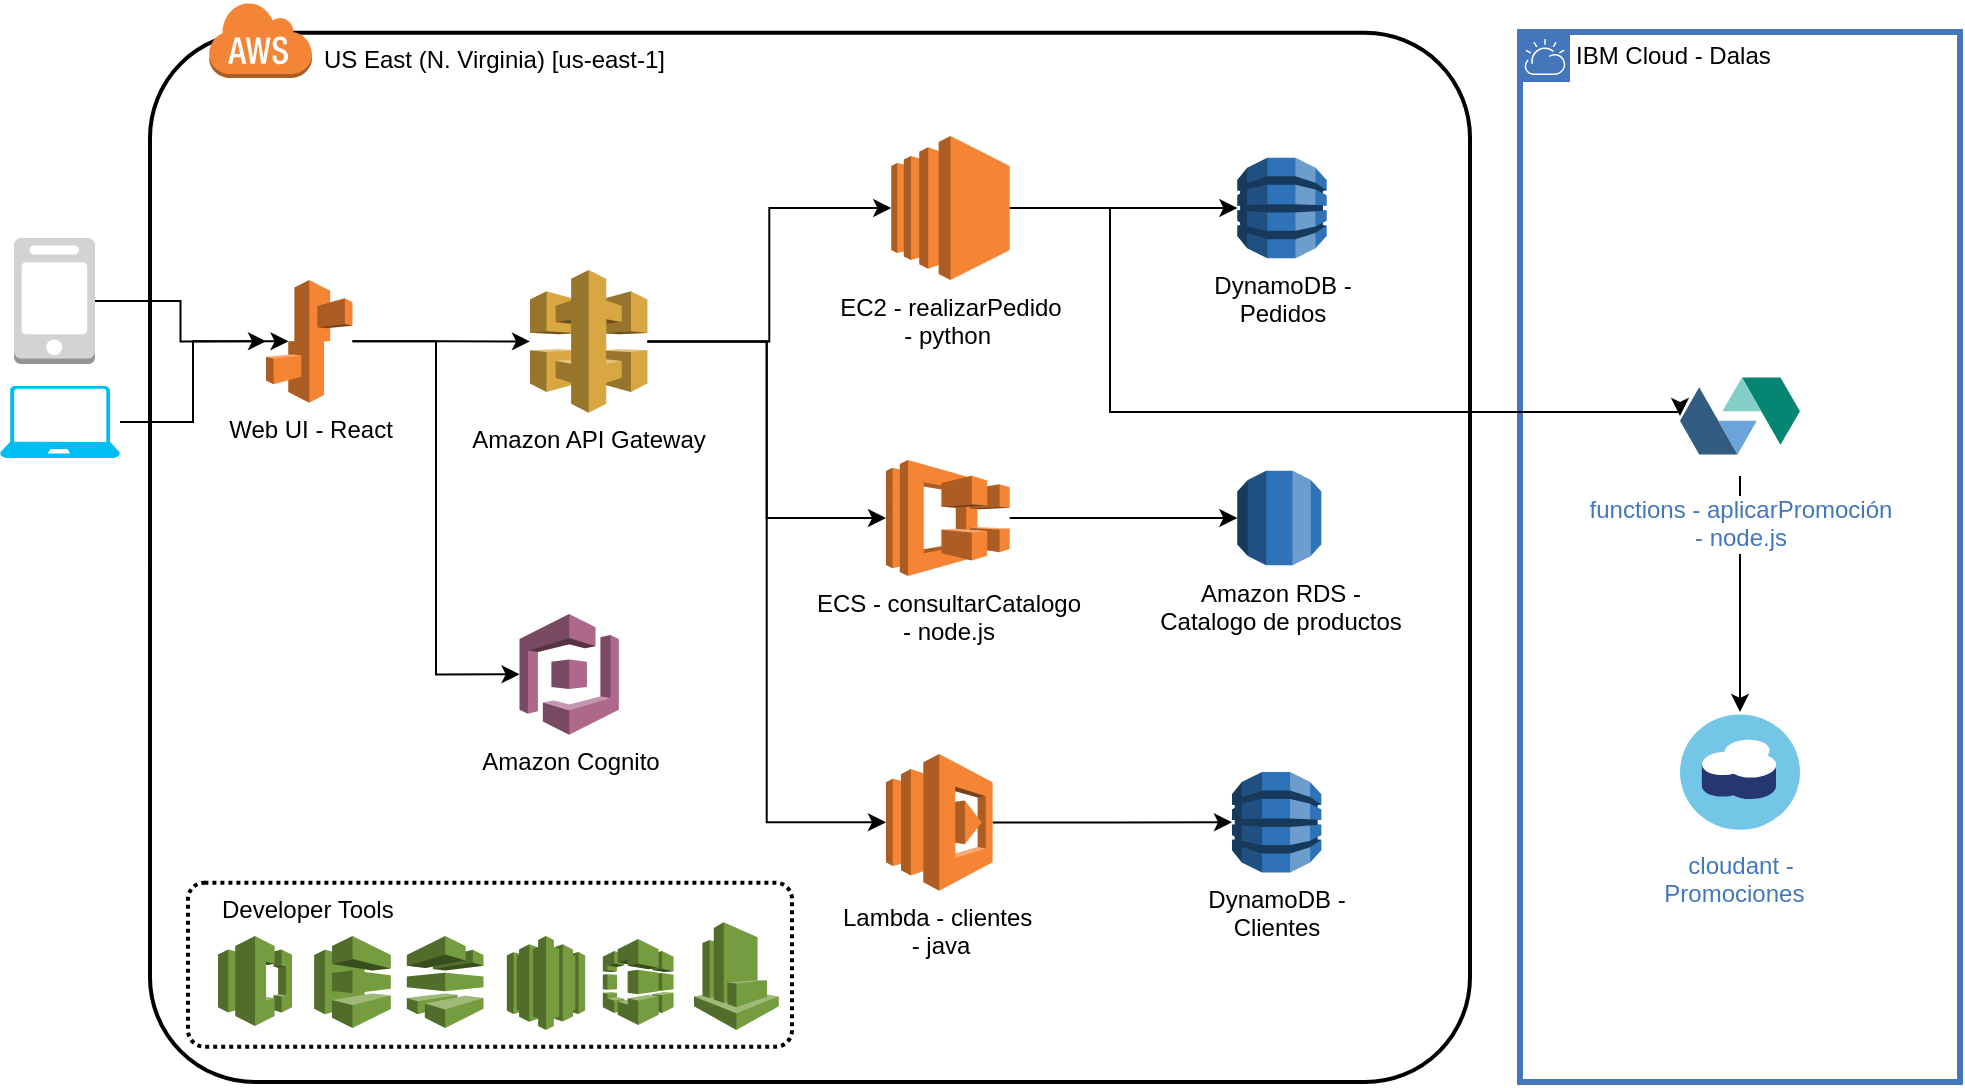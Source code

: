 <mxfile version="14.4.8" type="github">
  <diagram id="wXytYz6GHPizOOvA7uhq" name="Page-1">
    <mxGraphModel dx="1237" dy="548" grid="1" gridSize="10" guides="1" tooltips="1" connect="1" arrows="1" fold="1" page="1" pageScale="1" pageWidth="850" pageHeight="1100" math="0" shadow="0">
      <root>
        <mxCell id="0" />
        <mxCell id="1" parent="0" />
        <mxCell id="CeHKK5YrfXnOBCgka7Jv-1" value="" style="rounded=1;arcSize=10;dashed=0;fillColor=none;gradientColor=none;strokeWidth=2;" vertex="1" parent="1">
          <mxGeometry x="183" y="69.413" width="660" height="524.629" as="geometry" />
        </mxCell>
        <mxCell id="CeHKK5YrfXnOBCgka7Jv-2" value="" style="dashed=0;html=1;shape=mxgraph.aws3.cloud;fillColor=#F58536;gradientColor=none;dashed=0;" vertex="1" parent="1">
          <mxGeometry x="212.18" y="53.65" width="51.82" height="38.35" as="geometry" />
        </mxCell>
        <mxCell id="CeHKK5YrfXnOBCgka7Jv-3" value="US East (N. Virginia) [us-east-1]" style="text;whiteSpace=wrap;html=1;" vertex="1" parent="1">
          <mxGeometry x="268.002" y="69.415" width="219.197" height="28.153" as="geometry" />
        </mxCell>
        <mxCell id="CeHKK5YrfXnOBCgka7Jv-4" value="DynamoDB - &lt;br&gt;Clientes" style="outlineConnect=0;dashed=0;verticalLabelPosition=bottom;verticalAlign=top;align=center;html=1;shape=mxgraph.aws3.dynamo_db;fillColor=#2E73B8;gradientColor=none;" vertex="1" parent="1">
          <mxGeometry x="723.997" y="438.998" width="44.684" height="50.274" as="geometry" />
        </mxCell>
        <mxCell id="CeHKK5YrfXnOBCgka7Jv-5" value="Amazon RDS - &lt;br&gt;Catalogo de productos" style="outlineConnect=0;dashed=0;verticalLabelPosition=bottom;verticalAlign=top;align=center;html=1;shape=mxgraph.aws3.rds;fillColor=#2E73B8;gradientColor=none;" vertex="1" parent="1">
          <mxGeometry x="726.667" y="288.373" width="42.009" height="47.258" as="geometry" />
        </mxCell>
        <mxCell id="CeHKK5YrfXnOBCgka7Jv-6" style="edgeStyle=orthogonalEdgeStyle;rounded=0;orthogonalLoop=1;jettySize=auto;html=1;" edge="1" parent="1" source="CeHKK5YrfXnOBCgka7Jv-7" target="CeHKK5YrfXnOBCgka7Jv-4">
          <mxGeometry relative="1" as="geometry" />
        </mxCell>
        <mxCell id="CeHKK5YrfXnOBCgka7Jv-7" value="Lambda - clientes&amp;nbsp;&lt;br&gt;- java" style="outlineConnect=0;dashed=0;verticalLabelPosition=bottom;verticalAlign=top;align=center;html=1;shape=mxgraph.aws3.lambda;fillColor=#F58534;gradientColor=none;" vertex="1" parent="1">
          <mxGeometry x="551.002" y="429.95" width="53.291" height="68.373" as="geometry" />
        </mxCell>
        <mxCell id="CeHKK5YrfXnOBCgka7Jv-8" style="edgeStyle=orthogonalEdgeStyle;rounded=0;orthogonalLoop=1;jettySize=auto;html=1;entryX=0;entryY=0.5;entryDx=0;entryDy=0;entryPerimeter=0;" edge="1" parent="1" source="CeHKK5YrfXnOBCgka7Jv-11" target="CeHKK5YrfXnOBCgka7Jv-7">
          <mxGeometry relative="1" as="geometry" />
        </mxCell>
        <mxCell id="CeHKK5YrfXnOBCgka7Jv-9" style="edgeStyle=orthogonalEdgeStyle;rounded=0;orthogonalLoop=1;jettySize=auto;html=1;entryX=0;entryY=0.5;entryDx=0;entryDy=0;entryPerimeter=0;" edge="1" parent="1" source="CeHKK5YrfXnOBCgka7Jv-11" target="CeHKK5YrfXnOBCgka7Jv-22">
          <mxGeometry relative="1" as="geometry" />
        </mxCell>
        <mxCell id="CeHKK5YrfXnOBCgka7Jv-10" style="edgeStyle=orthogonalEdgeStyle;rounded=0;orthogonalLoop=1;jettySize=auto;html=1;entryX=0;entryY=0.5;entryDx=0;entryDy=0;entryPerimeter=0;" edge="1" parent="1" source="CeHKK5YrfXnOBCgka7Jv-11" target="CeHKK5YrfXnOBCgka7Jv-26">
          <mxGeometry relative="1" as="geometry" />
        </mxCell>
        <mxCell id="CeHKK5YrfXnOBCgka7Jv-11" value="Amazon API Gateway" style="outlineConnect=0;dashed=0;verticalLabelPosition=bottom;verticalAlign=top;align=center;html=1;shape=mxgraph.aws3.api_gateway;fillColor=#D9A741;gradientColor=none;" vertex="1" parent="1">
          <mxGeometry x="372.997" y="187.971" width="58.721" height="71.389" as="geometry" />
        </mxCell>
        <mxCell id="CeHKK5YrfXnOBCgka7Jv-12" value="Amazon Cognito" style="outlineConnect=0;dashed=0;verticalLabelPosition=bottom;verticalAlign=top;align=center;html=1;shape=mxgraph.aws3.cognito;fillColor=#AD688B;gradientColor=none;" vertex="1" parent="1">
          <mxGeometry x="367.786" y="359.997" width="49.631" height="60.329" as="geometry" />
        </mxCell>
        <mxCell id="CeHKK5YrfXnOBCgka7Jv-13" value="" style="outlineConnect=0;dashed=0;verticalLabelPosition=bottom;verticalAlign=top;align=center;html=1;shape=mxgraph.aws3.codecommit;fillColor=#759C3E;gradientColor=none;" vertex="1" parent="1">
          <mxGeometry x="217" y="521" width="37.02" height="45" as="geometry" />
        </mxCell>
        <mxCell id="CeHKK5YrfXnOBCgka7Jv-14" value="" style="outlineConnect=0;dashed=0;verticalLabelPosition=bottom;verticalAlign=top;align=center;html=1;shape=mxgraph.aws3.codedeploy;fillColor=#759C3E;gradientColor=none;" vertex="1" parent="1">
          <mxGeometry x="265.09" y="521" width="38.33" height="46" as="geometry" />
        </mxCell>
        <mxCell id="CeHKK5YrfXnOBCgka7Jv-15" value="" style="outlineConnect=0;dashed=0;verticalLabelPosition=bottom;verticalAlign=top;align=center;html=1;shape=mxgraph.aws3.codepipeline;fillColor=#759C3E;gradientColor=none;" vertex="1" parent="1">
          <mxGeometry x="311.42" y="521" width="38.33" height="46" as="geometry" />
        </mxCell>
        <mxCell id="CeHKK5YrfXnOBCgka7Jv-16" value="" style="outlineConnect=0;dashed=0;verticalLabelPosition=bottom;verticalAlign=top;align=center;html=1;shape=mxgraph.aws3.codestar;fillColor=#759C3E;gradientColor=none;" vertex="1" parent="1">
          <mxGeometry x="361.42" y="521" width="39.17" height="47" as="geometry" />
        </mxCell>
        <mxCell id="CeHKK5YrfXnOBCgka7Jv-17" value="" style="outlineConnect=0;dashed=0;verticalLabelPosition=bottom;verticalAlign=top;align=center;html=1;shape=mxgraph.aws3.codebuild;fillColor=#759C3E;gradientColor=none;" vertex="1" parent="1">
          <mxGeometry x="409.42" y="522.5" width="35.37" height="43" as="geometry" />
        </mxCell>
        <mxCell id="CeHKK5YrfXnOBCgka7Jv-18" style="edgeStyle=orthogonalEdgeStyle;rounded=0;orthogonalLoop=1;jettySize=auto;html=1;" edge="1" parent="1" source="CeHKK5YrfXnOBCgka7Jv-20" target="CeHKK5YrfXnOBCgka7Jv-11">
          <mxGeometry relative="1" as="geometry" />
        </mxCell>
        <mxCell id="CeHKK5YrfXnOBCgka7Jv-19" style="edgeStyle=orthogonalEdgeStyle;rounded=0;orthogonalLoop=1;jettySize=auto;html=1;entryX=0;entryY=0.5;entryDx=0;entryDy=0;entryPerimeter=0;" edge="1" parent="1" source="CeHKK5YrfXnOBCgka7Jv-20" target="CeHKK5YrfXnOBCgka7Jv-12">
          <mxGeometry relative="1" as="geometry" />
        </mxCell>
        <mxCell id="CeHKK5YrfXnOBCgka7Jv-20" value="Web UI - React" style="outlineConnect=0;dashed=0;verticalLabelPosition=bottom;verticalAlign=top;align=center;html=1;shape=mxgraph.aws3.elastic_beanstalk;fillColor=#F58534;gradientColor=none;" vertex="1" parent="1">
          <mxGeometry x="241.003" y="192.995" width="43.236" height="61.334" as="geometry" />
        </mxCell>
        <mxCell id="CeHKK5YrfXnOBCgka7Jv-21" style="edgeStyle=orthogonalEdgeStyle;rounded=0;orthogonalLoop=1;jettySize=auto;html=1;entryX=0;entryY=0.5;entryDx=0;entryDy=0;entryPerimeter=0;" edge="1" parent="1" source="CeHKK5YrfXnOBCgka7Jv-22" target="CeHKK5YrfXnOBCgka7Jv-5">
          <mxGeometry relative="1" as="geometry" />
        </mxCell>
        <mxCell id="CeHKK5YrfXnOBCgka7Jv-22" value="ECS - consultarCatalogo&lt;br&gt;- node.js" style="outlineConnect=0;dashed=0;verticalLabelPosition=bottom;verticalAlign=top;align=center;html=1;shape=mxgraph.aws3.ecs;fillColor=#F58534;gradientColor=none;" vertex="1" parent="1">
          <mxGeometry x="551" y="283.0" width="61.87" height="58" as="geometry" />
        </mxCell>
        <mxCell id="CeHKK5YrfXnOBCgka7Jv-23" value="" style="rounded=1;arcSize=10;dashed=1;fillColor=none;gradientColor=none;strokeWidth=2;dashPattern=1 1;" vertex="1" parent="1">
          <mxGeometry x="202" y="494.35" width="302" height="82" as="geometry" />
        </mxCell>
        <mxCell id="CeHKK5YrfXnOBCgka7Jv-24" value="Developer Tools" style="text;whiteSpace=wrap;html=1;" vertex="1" parent="1">
          <mxGeometry x="217.002" y="494.345" width="219.197" height="28.153" as="geometry" />
        </mxCell>
        <mxCell id="CeHKK5YrfXnOBCgka7Jv-25" style="edgeStyle=orthogonalEdgeStyle;rounded=0;orthogonalLoop=1;jettySize=auto;html=1;entryX=0;entryY=0.5;entryDx=0;entryDy=0;entryPerimeter=0;" edge="1" parent="1" source="CeHKK5YrfXnOBCgka7Jv-26" target="CeHKK5YrfXnOBCgka7Jv-27">
          <mxGeometry relative="1" as="geometry" />
        </mxCell>
        <mxCell id="CeHKK5YrfXnOBCgka7Jv-26" value="EC2 - realizarPedido&lt;br&gt;- python&amp;nbsp;" style="outlineConnect=0;dashed=0;verticalLabelPosition=bottom;verticalAlign=top;align=center;html=1;shape=mxgraph.aws3.ec2;fillColor=#F58534;gradientColor=none;dashPattern=1 1;" vertex="1" parent="1">
          <mxGeometry x="553.64" y="121" width="59.23" height="72" as="geometry" />
        </mxCell>
        <mxCell id="CeHKK5YrfXnOBCgka7Jv-27" value="DynamoDB - &lt;br&gt;Pedidos" style="outlineConnect=0;dashed=0;verticalLabelPosition=bottom;verticalAlign=top;align=center;html=1;shape=mxgraph.aws3.dynamo_db;fillColor=#2E73B8;gradientColor=none;" vertex="1" parent="1">
          <mxGeometry x="726.667" y="131.868" width="44.684" height="50.274" as="geometry" />
        </mxCell>
        <mxCell id="CeHKK5YrfXnOBCgka7Jv-28" value="" style="outlineConnect=0;dashed=0;verticalLabelPosition=bottom;verticalAlign=top;align=center;html=1;shape=mxgraph.aws3.cloudwatch;fillColor=#759C3E;gradientColor=none;dashPattern=1 1;" vertex="1" parent="1">
          <mxGeometry x="455" y="514.17" width="42.41" height="53.83" as="geometry" />
        </mxCell>
        <mxCell id="CeHKK5YrfXnOBCgka7Jv-29" style="edgeStyle=orthogonalEdgeStyle;rounded=0;orthogonalLoop=1;jettySize=auto;html=1;entryX=0.26;entryY=0.5;entryDx=0;entryDy=0;entryPerimeter=0;" edge="1" parent="1" source="CeHKK5YrfXnOBCgka7Jv-30" target="CeHKK5YrfXnOBCgka7Jv-20">
          <mxGeometry relative="1" as="geometry" />
        </mxCell>
        <mxCell id="CeHKK5YrfXnOBCgka7Jv-30" value="" style="outlineConnect=0;dashed=0;verticalLabelPosition=bottom;verticalAlign=top;align=center;html=1;shape=mxgraph.aws3.mobile_client;fillColor=#D2D3D3;gradientColor=none;dashPattern=1 1;" vertex="1" parent="1">
          <mxGeometry x="115" y="172" width="40.5" height="63" as="geometry" />
        </mxCell>
        <mxCell id="CeHKK5YrfXnOBCgka7Jv-31" style="edgeStyle=orthogonalEdgeStyle;rounded=0;orthogonalLoop=1;jettySize=auto;html=1;" edge="1" parent="1" source="CeHKK5YrfXnOBCgka7Jv-32" target="CeHKK5YrfXnOBCgka7Jv-20">
          <mxGeometry relative="1" as="geometry" />
        </mxCell>
        <mxCell id="CeHKK5YrfXnOBCgka7Jv-32" value="" style="verticalLabelPosition=bottom;html=1;verticalAlign=top;align=center;strokeColor=none;fillColor=#00BEF2;shape=mxgraph.azure.laptop;pointerEvents=1;dashed=1;dashPattern=1 1;" vertex="1" parent="1">
          <mxGeometry x="108" y="246" width="60" height="36" as="geometry" />
        </mxCell>
        <mxCell id="CeHKK5YrfXnOBCgka7Jv-33" value="IBM Cloud - Dalas" style="shape=mxgraph.ibm.box;prType=cloud;fontStyle=0;verticalAlign=top;align=left;spacingLeft=32;spacingTop=4;fillColor=none;rounded=0;whiteSpace=wrap;html=1;strokeColor=#4376BB;strokeWidth=3;dashed=0;container=1;spacing=-4;collapsible=0;expand=0;recursiveResize=0;" vertex="1" parent="1">
          <mxGeometry x="868" y="69" width="220" height="525" as="geometry" />
        </mxCell>
        <mxCell id="CeHKK5YrfXnOBCgka7Jv-34" style="edgeStyle=orthogonalEdgeStyle;rounded=0;orthogonalLoop=1;jettySize=auto;html=1;" edge="1" parent="CeHKK5YrfXnOBCgka7Jv-33" source="CeHKK5YrfXnOBCgka7Jv-35" target="CeHKK5YrfXnOBCgka7Jv-36">
          <mxGeometry relative="1" as="geometry" />
        </mxCell>
        <mxCell id="CeHKK5YrfXnOBCgka7Jv-35" value="functions - aplicarPromoción &lt;br&gt;- node.js" style="aspect=fixed;perimeter=ellipsePerimeter;html=1;align=center;shadow=0;dashed=0;fontColor=#4277BB;labelBackgroundColor=#ffffff;fontSize=12;spacingTop=3;image;image=img/lib/ibm/miscellaneous/openwhisk.svg;dashPattern=1 1;" vertex="1" parent="CeHKK5YrfXnOBCgka7Jv-33">
          <mxGeometry x="80" y="162" width="60" height="60" as="geometry" />
        </mxCell>
        <mxCell id="CeHKK5YrfXnOBCgka7Jv-36" value="cloudant - &lt;br&gt;Promociones&amp;nbsp;&amp;nbsp;" style="aspect=fixed;perimeter=ellipsePerimeter;html=1;align=center;shadow=0;dashed=0;fontColor=#4277BB;labelBackgroundColor=#ffffff;fontSize=12;spacingTop=3;image;image=img/lib/ibm/miscellaneous/cloudant.svg;dashPattern=1 1;" vertex="1" parent="CeHKK5YrfXnOBCgka7Jv-33">
          <mxGeometry x="80" y="340" width="60" height="60" as="geometry" />
        </mxCell>
        <mxCell id="CeHKK5YrfXnOBCgka7Jv-37" style="edgeStyle=orthogonalEdgeStyle;rounded=0;orthogonalLoop=1;jettySize=auto;html=1;entryX=0;entryY=0.5;entryDx=0;entryDy=0;" edge="1" parent="1" source="CeHKK5YrfXnOBCgka7Jv-26" target="CeHKK5YrfXnOBCgka7Jv-35">
          <mxGeometry relative="1" as="geometry">
            <Array as="points">
              <mxPoint x="663" y="157" />
              <mxPoint x="663" y="259" />
            </Array>
          </mxGeometry>
        </mxCell>
      </root>
    </mxGraphModel>
  </diagram>
</mxfile>
